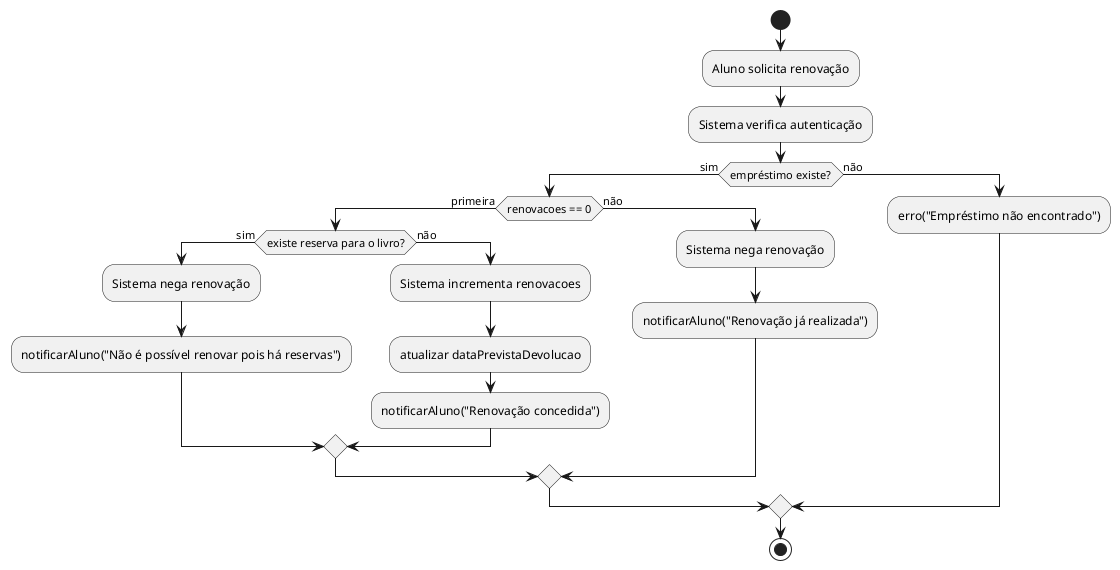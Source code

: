 @startuml
start
:Aluno solicita renovação;
:Sistema verifica autenticação;
if (empréstimo existe?) then (sim)
    if (renovacoes == 0) then (primeira)
        if (existe reserva para o livro?) then (sim)
            :Sistema nega renovação;
            :notificarAluno("Não é possível renovar pois há reservas");
        else (não)
            :Sistema incrementa renovacoes;
            :atualizar dataPrevistaDevolucao;
            :notificarAluno("Renovação concedida");
        endif
    else (não)
        :Sistema nega renovação;
        :notificarAluno("Renovação já realizada");
    endif
else (não)
    :erro("Empréstimo não encontrado");
endif
stop
@enduml